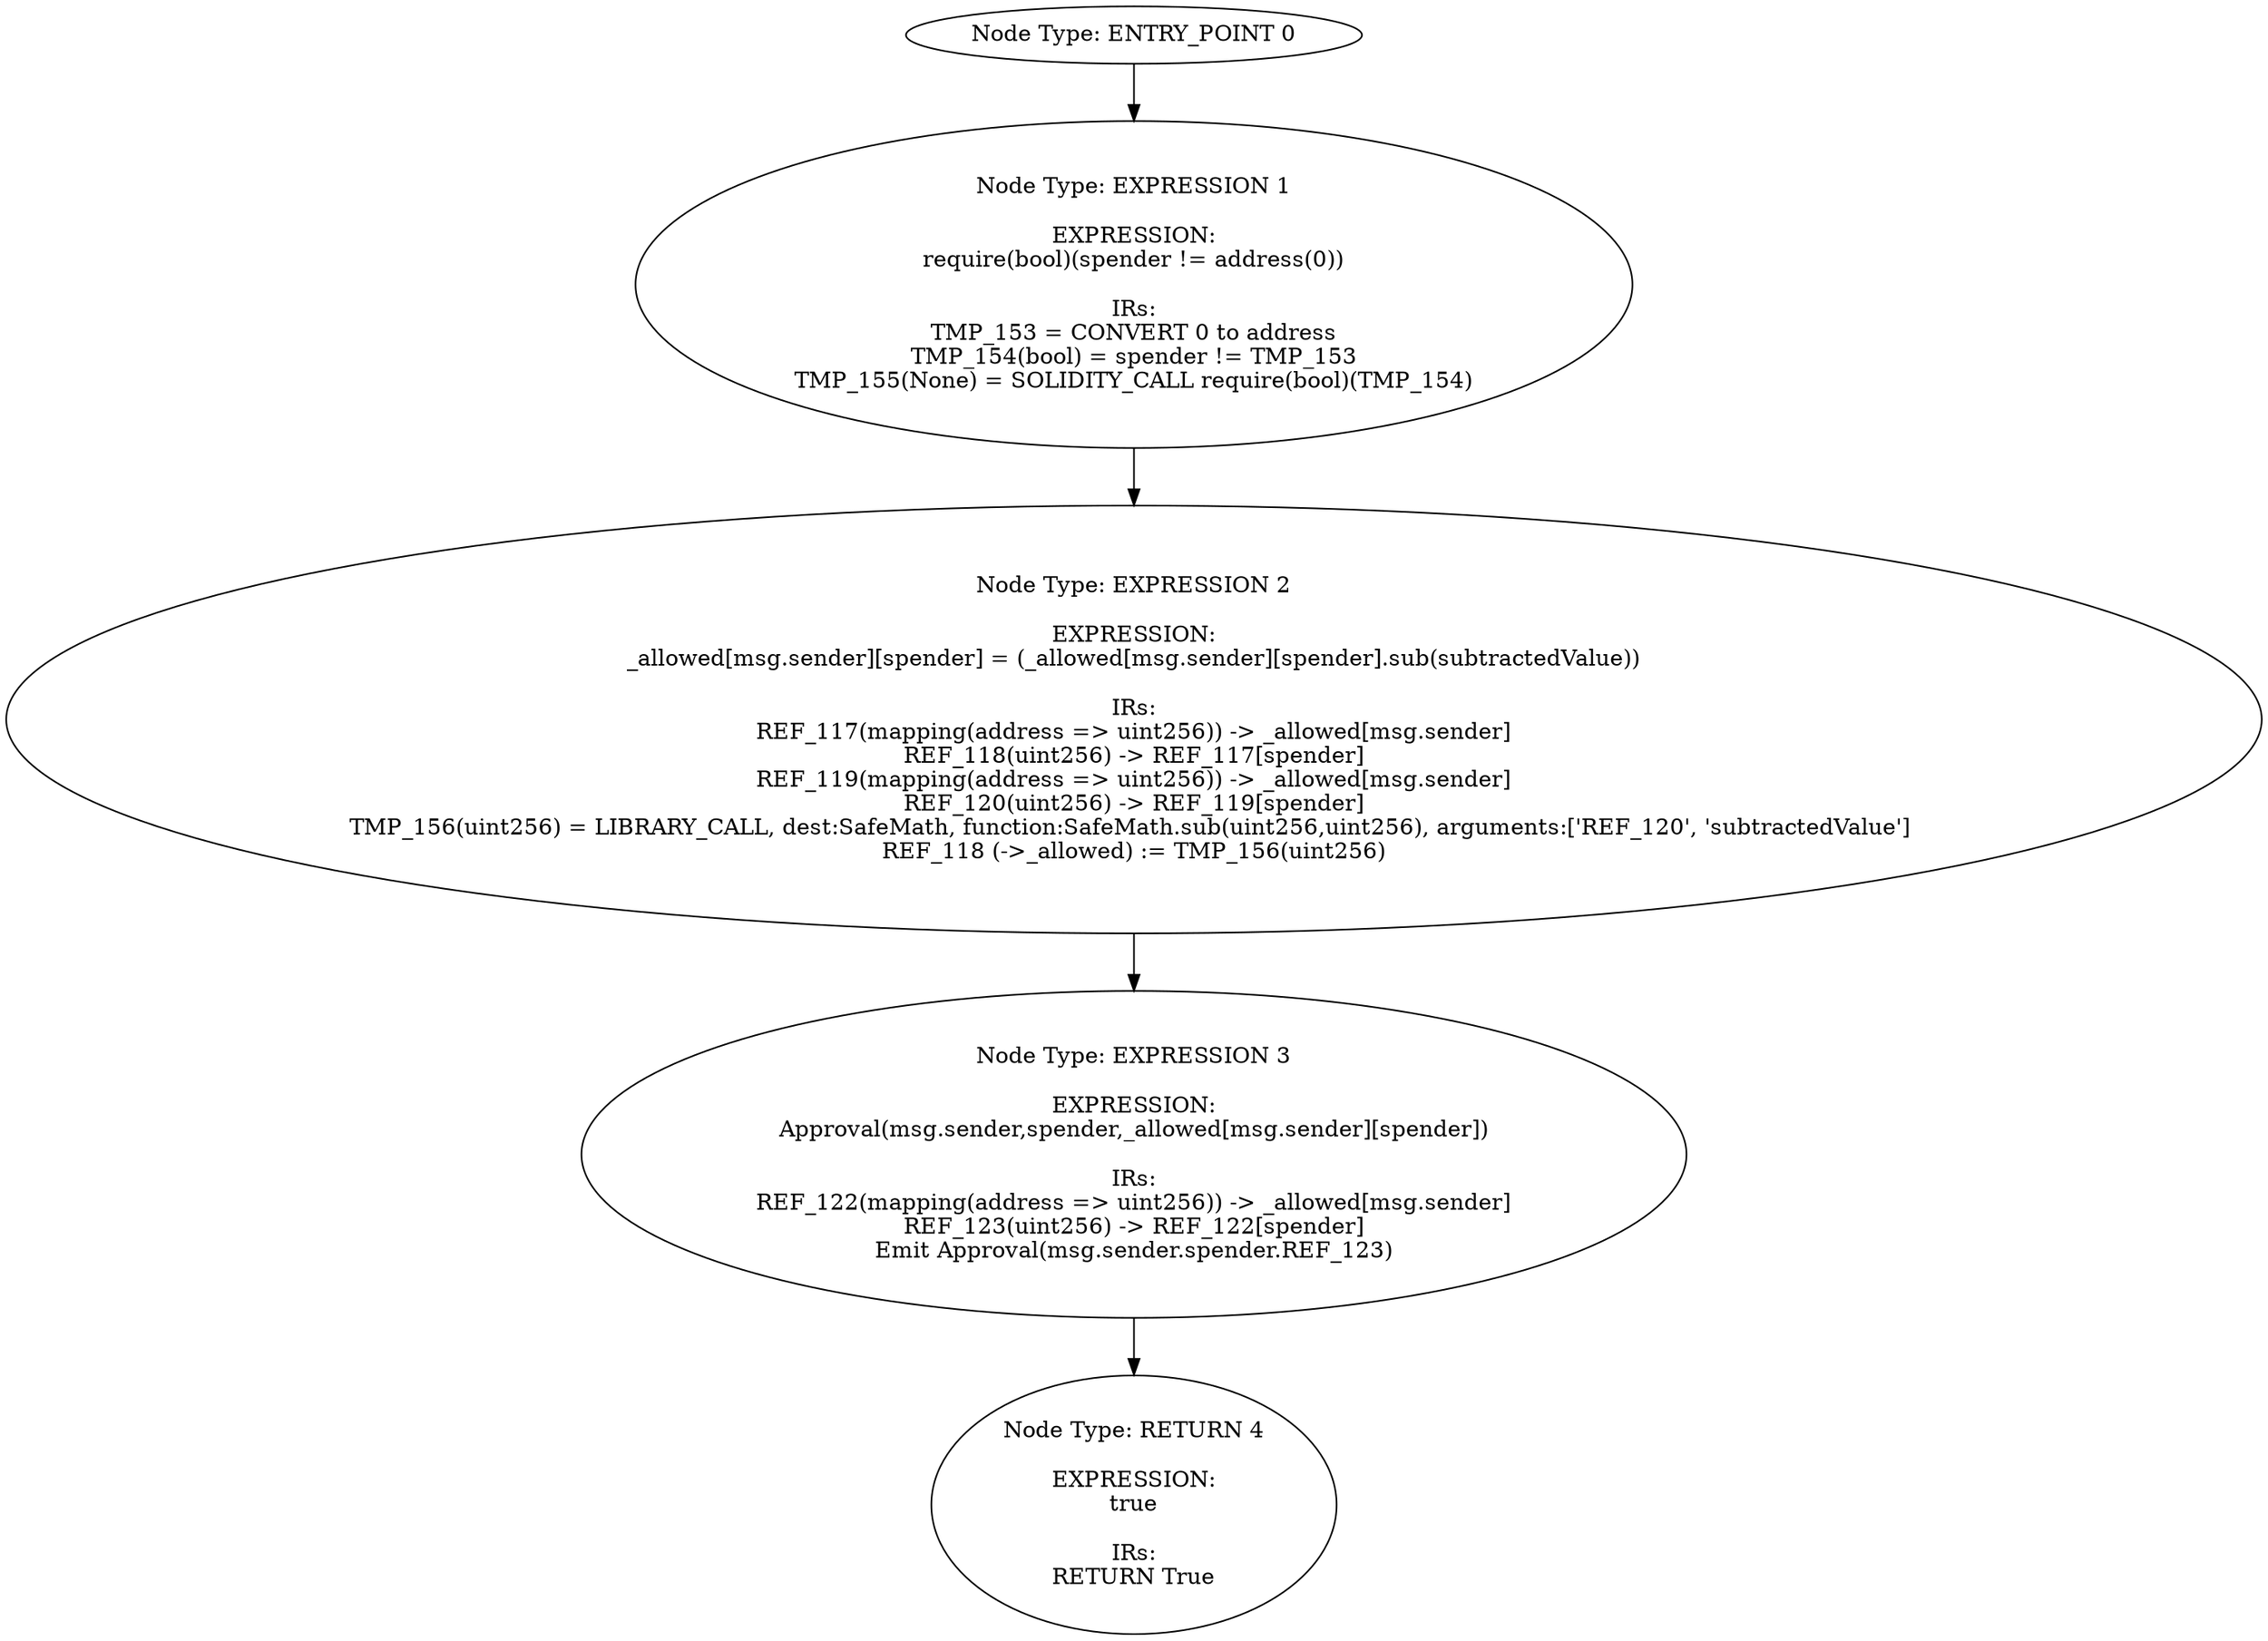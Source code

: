 digraph{
0[label="Node Type: ENTRY_POINT 0
"];
0->1;
1[label="Node Type: EXPRESSION 1

EXPRESSION:
require(bool)(spender != address(0))

IRs:
TMP_153 = CONVERT 0 to address
TMP_154(bool) = spender != TMP_153
TMP_155(None) = SOLIDITY_CALL require(bool)(TMP_154)"];
1->2;
2[label="Node Type: EXPRESSION 2

EXPRESSION:
_allowed[msg.sender][spender] = (_allowed[msg.sender][spender].sub(subtractedValue))

IRs:
REF_117(mapping(address => uint256)) -> _allowed[msg.sender]
REF_118(uint256) -> REF_117[spender]
REF_119(mapping(address => uint256)) -> _allowed[msg.sender]
REF_120(uint256) -> REF_119[spender]
TMP_156(uint256) = LIBRARY_CALL, dest:SafeMath, function:SafeMath.sub(uint256,uint256), arguments:['REF_120', 'subtractedValue'] 
REF_118 (->_allowed) := TMP_156(uint256)"];
2->3;
3[label="Node Type: EXPRESSION 3

EXPRESSION:
Approval(msg.sender,spender,_allowed[msg.sender][spender])

IRs:
REF_122(mapping(address => uint256)) -> _allowed[msg.sender]
REF_123(uint256) -> REF_122[spender]
Emit Approval(msg.sender.spender.REF_123)"];
3->4;
4[label="Node Type: RETURN 4

EXPRESSION:
true

IRs:
RETURN True"];
}
